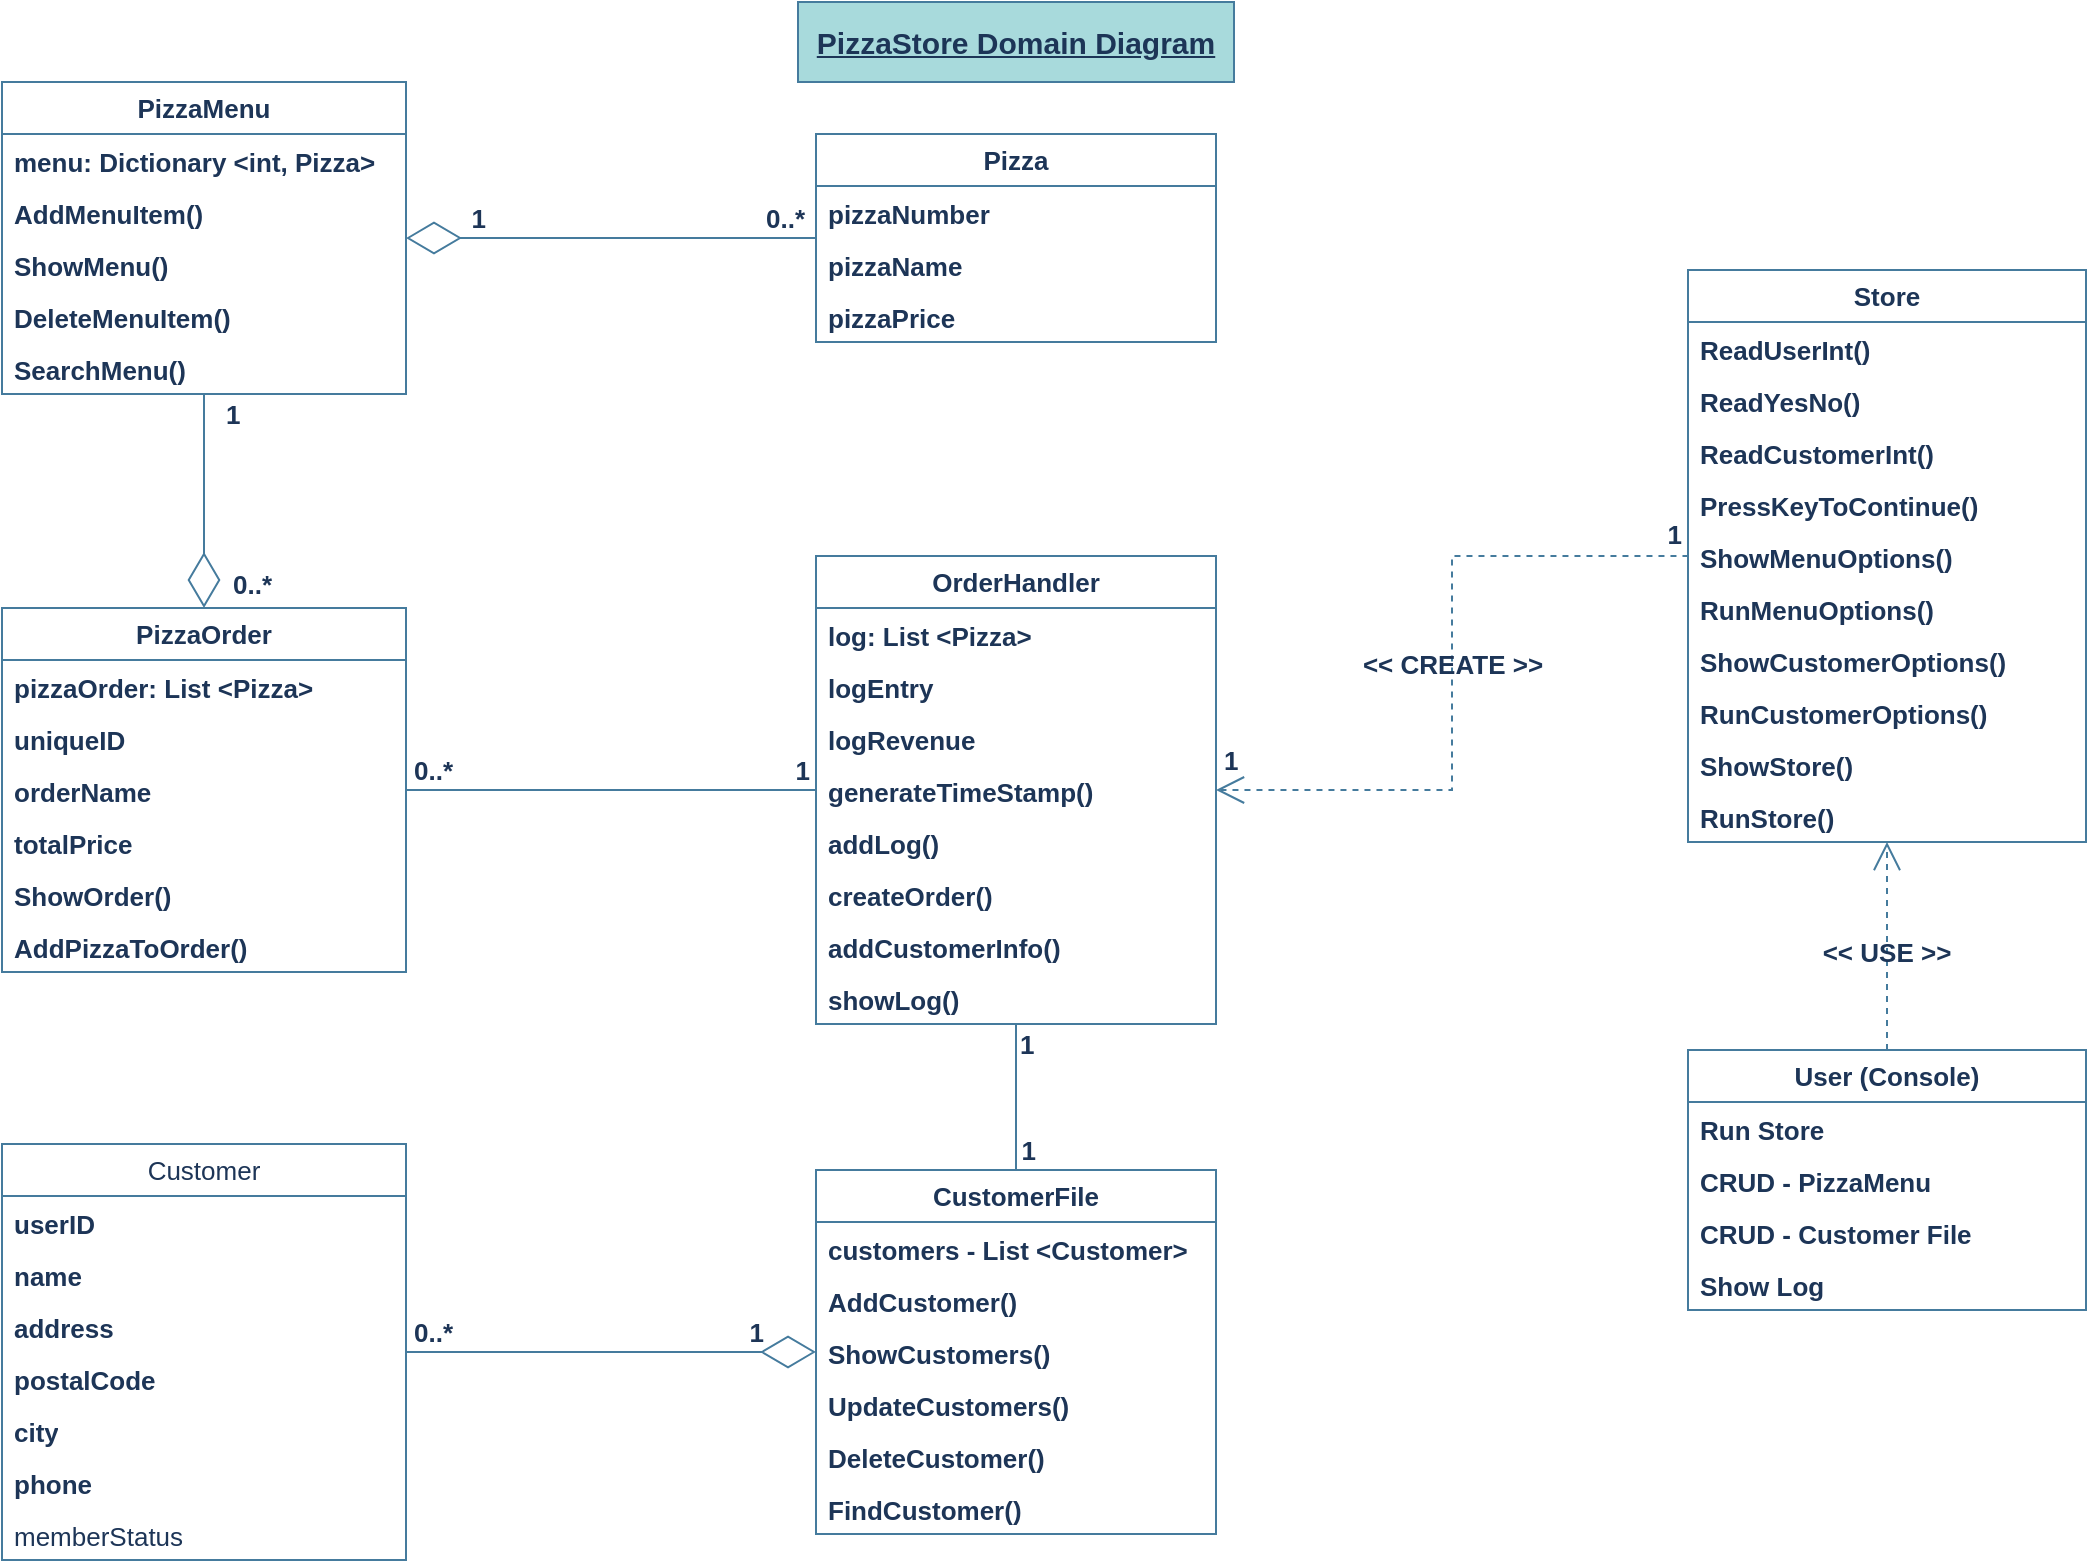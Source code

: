 <mxfile version="22.0.8" type="github">
  <diagram id="C5RBs43oDa-KdzZeNtuy" name="Page-1">
    <mxGraphModel dx="2074" dy="1110" grid="1" gridSize="10" guides="1" tooltips="1" connect="1" arrows="1" fold="1" page="1" pageScale="1" pageWidth="1169" pageHeight="827" math="0" shadow="0">
      <root>
        <mxCell id="WIyWlLk6GJQsqaUBKTNV-0" />
        <mxCell id="WIyWlLk6GJQsqaUBKTNV-1" parent="WIyWlLk6GJQsqaUBKTNV-0" />
        <mxCell id="aBDvLTNAFJ3Gb6Voetzl-57" value="Pizza" style="swimlane;fontStyle=1;childLayout=stackLayout;horizontal=1;startSize=26;fillColor=none;horizontalStack=0;resizeParent=1;resizeParentMax=0;resizeLast=0;collapsible=1;marginBottom=0;whiteSpace=wrap;html=1;fontSize=13;spacing=2;rounded=0;labelBackgroundColor=none;strokeColor=#457B9D;fontColor=#1D3557;" parent="WIyWlLk6GJQsqaUBKTNV-1" vertex="1">
          <mxGeometry x="485" y="86" width="200" height="104" as="geometry" />
        </mxCell>
        <mxCell id="aBDvLTNAFJ3Gb6Voetzl-58" value="pizzaNumber" style="text;strokeColor=none;fillColor=none;align=left;verticalAlign=top;spacingLeft=4;spacingRight=4;overflow=hidden;rotatable=0;points=[[0,0.5],[1,0.5]];portConstraint=eastwest;whiteSpace=wrap;html=1;fontSize=13;spacing=2;rounded=0;labelBackgroundColor=none;fontColor=#1D3557;fontStyle=1" parent="aBDvLTNAFJ3Gb6Voetzl-57" vertex="1">
          <mxGeometry y="26" width="200" height="26" as="geometry" />
        </mxCell>
        <mxCell id="aBDvLTNAFJ3Gb6Voetzl-59" value="pizzaName" style="text;strokeColor=none;fillColor=none;align=left;verticalAlign=top;spacingLeft=4;spacingRight=4;overflow=hidden;rotatable=0;points=[[0,0.5],[1,0.5]];portConstraint=eastwest;whiteSpace=wrap;html=1;fontSize=13;spacing=2;rounded=0;labelBackgroundColor=none;fontColor=#1D3557;fontStyle=1" parent="aBDvLTNAFJ3Gb6Voetzl-57" vertex="1">
          <mxGeometry y="52" width="200" height="26" as="geometry" />
        </mxCell>
        <mxCell id="aBDvLTNAFJ3Gb6Voetzl-60" value="pizzaPrice" style="text;strokeColor=none;fillColor=none;align=left;verticalAlign=top;spacingLeft=4;spacingRight=4;overflow=hidden;rotatable=0;points=[[0,0.5],[1,0.5]];portConstraint=eastwest;whiteSpace=wrap;html=1;fontSize=13;spacing=2;rounded=0;labelBackgroundColor=none;fontColor=#1D3557;fontStyle=1" parent="aBDvLTNAFJ3Gb6Voetzl-57" vertex="1">
          <mxGeometry y="78" width="200" height="26" as="geometry" />
        </mxCell>
        <mxCell id="aBDvLTNAFJ3Gb6Voetzl-66" value="User (Console)" style="swimlane;fontStyle=1;childLayout=stackLayout;horizontal=1;startSize=26;fillColor=none;horizontalStack=0;resizeParent=1;resizeParentMax=0;resizeLast=0;collapsible=1;marginBottom=0;whiteSpace=wrap;html=1;fontSize=13;spacing=2;rounded=0;labelBackgroundColor=none;strokeColor=#457B9D;fontColor=#1D3557;" parent="WIyWlLk6GJQsqaUBKTNV-1" vertex="1">
          <mxGeometry x="921" y="544" width="199" height="130" as="geometry" />
        </mxCell>
        <mxCell id="Fs0DSUo9vgdI05pbm_D--35" value="Run Store" style="text;strokeColor=none;fillColor=none;align=left;verticalAlign=top;spacingLeft=4;spacingRight=4;overflow=hidden;rotatable=0;points=[[0,0.5],[1,0.5]];portConstraint=eastwest;whiteSpace=wrap;html=1;fontSize=13;spacing=2;rounded=0;labelBackgroundColor=none;fontColor=#1D3557;fontStyle=1" parent="aBDvLTNAFJ3Gb6Voetzl-66" vertex="1">
          <mxGeometry y="26" width="199" height="26" as="geometry" />
        </mxCell>
        <mxCell id="aBDvLTNAFJ3Gb6Voetzl-71" value="CRUD - PizzaMenu" style="text;strokeColor=none;fillColor=none;align=left;verticalAlign=top;spacingLeft=4;spacingRight=4;overflow=hidden;rotatable=0;points=[[0,0.5],[1,0.5]];portConstraint=eastwest;whiteSpace=wrap;html=1;fontSize=13;spacing=2;rounded=0;labelBackgroundColor=none;fontColor=#1D3557;fontStyle=1" parent="aBDvLTNAFJ3Gb6Voetzl-66" vertex="1">
          <mxGeometry y="52" width="199" height="26" as="geometry" />
        </mxCell>
        <mxCell id="Fs0DSUo9vgdI05pbm_D--8" value="CRUD - Customer File&amp;nbsp;" style="text;strokeColor=none;fillColor=none;align=left;verticalAlign=top;spacingLeft=4;spacingRight=4;overflow=hidden;rotatable=0;points=[[0,0.5],[1,0.5]];portConstraint=eastwest;whiteSpace=wrap;html=1;fontSize=13;spacing=2;rounded=0;labelBackgroundColor=none;fontColor=#1D3557;fontStyle=1" parent="aBDvLTNAFJ3Gb6Voetzl-66" vertex="1">
          <mxGeometry y="78" width="199" height="26" as="geometry" />
        </mxCell>
        <mxCell id="Fs0DSUo9vgdI05pbm_D--9" value="Show Log" style="text;strokeColor=none;fillColor=none;align=left;verticalAlign=top;spacingLeft=4;spacingRight=4;overflow=hidden;rotatable=0;points=[[0,0.5],[1,0.5]];portConstraint=eastwest;whiteSpace=wrap;html=1;fontSize=13;spacing=2;rounded=0;labelBackgroundColor=none;fontColor=#1D3557;fontStyle=1" parent="aBDvLTNAFJ3Gb6Voetzl-66" vertex="1">
          <mxGeometry y="104" width="199" height="26" as="geometry" />
        </mxCell>
        <mxCell id="aBDvLTNAFJ3Gb6Voetzl-87" value="OrderHandler" style="swimlane;fontStyle=1;childLayout=stackLayout;horizontal=1;startSize=26;fillColor=none;horizontalStack=0;resizeParent=1;resizeParentMax=0;resizeLast=0;collapsible=1;marginBottom=0;whiteSpace=wrap;html=1;fontSize=13;spacing=2;rounded=0;labelBackgroundColor=none;strokeColor=#457B9D;fontColor=#1D3557;" parent="WIyWlLk6GJQsqaUBKTNV-1" vertex="1">
          <mxGeometry x="485" y="297" width="200" height="234" as="geometry" />
        </mxCell>
        <mxCell id="Fs0DSUo9vgdI05pbm_D--30" value="log: List &amp;lt;Pizza&amp;gt;" style="text;strokeColor=none;fillColor=none;align=left;verticalAlign=top;spacingLeft=4;spacingRight=4;overflow=hidden;rotatable=0;points=[[0,0.5],[1,0.5]];portConstraint=eastwest;whiteSpace=wrap;html=1;fontSize=13;spacing=2;rounded=0;labelBackgroundColor=none;fontColor=#1D3557;fontStyle=1" parent="aBDvLTNAFJ3Gb6Voetzl-87" vertex="1">
          <mxGeometry y="26" width="200" height="26" as="geometry" />
        </mxCell>
        <mxCell id="aBDvLTNAFJ3Gb6Voetzl-89" value="logEntry" style="text;strokeColor=none;fillColor=none;align=left;verticalAlign=top;spacingLeft=4;spacingRight=4;overflow=hidden;rotatable=0;points=[[0,0.5],[1,0.5]];portConstraint=eastwest;whiteSpace=wrap;html=1;fontSize=13;spacing=2;rounded=0;labelBackgroundColor=none;fontColor=#1D3557;fontStyle=1" parent="aBDvLTNAFJ3Gb6Voetzl-87" vertex="1">
          <mxGeometry y="52" width="200" height="26" as="geometry" />
        </mxCell>
        <mxCell id="aBDvLTNAFJ3Gb6Voetzl-90" value="logRevenue" style="text;strokeColor=none;fillColor=none;align=left;verticalAlign=top;spacingLeft=4;spacingRight=4;overflow=hidden;rotatable=0;points=[[0,0.5],[1,0.5]];portConstraint=eastwest;whiteSpace=wrap;html=1;fontSize=13;spacing=2;rounded=0;labelBackgroundColor=none;fontColor=#1D3557;fontStyle=1" parent="aBDvLTNAFJ3Gb6Voetzl-87" vertex="1">
          <mxGeometry y="78" width="200" height="26" as="geometry" />
        </mxCell>
        <mxCell id="aBDvLTNAFJ3Gb6Voetzl-92" value="generateTimeStamp()" style="text;strokeColor=none;fillColor=none;align=left;verticalAlign=top;spacingLeft=4;spacingRight=4;overflow=hidden;rotatable=0;points=[[0,0.5],[1,0.5]];portConstraint=eastwest;whiteSpace=wrap;html=1;fontSize=13;spacing=2;rounded=0;labelBackgroundColor=none;fontColor=#1D3557;fontStyle=1" parent="aBDvLTNAFJ3Gb6Voetzl-87" vertex="1">
          <mxGeometry y="104" width="200" height="26" as="geometry" />
        </mxCell>
        <mxCell id="aBDvLTNAFJ3Gb6Voetzl-93" value="addLog()" style="text;strokeColor=none;fillColor=none;align=left;verticalAlign=top;spacingLeft=4;spacingRight=4;overflow=hidden;rotatable=0;points=[[0,0.5],[1,0.5]];portConstraint=eastwest;whiteSpace=wrap;html=1;fontSize=13;spacing=2;rounded=0;labelBackgroundColor=none;fontColor=#1D3557;fontStyle=1" parent="aBDvLTNAFJ3Gb6Voetzl-87" vertex="1">
          <mxGeometry y="130" width="200" height="26" as="geometry" />
        </mxCell>
        <mxCell id="aBDvLTNAFJ3Gb6Voetzl-94" value="createOrder()" style="text;strokeColor=none;fillColor=none;align=left;verticalAlign=top;spacingLeft=4;spacingRight=4;overflow=hidden;rotatable=0;points=[[0,0.5],[1,0.5]];portConstraint=eastwest;whiteSpace=wrap;html=1;fontSize=13;spacing=2;rounded=0;labelBackgroundColor=none;fontColor=#1D3557;fontStyle=1" parent="aBDvLTNAFJ3Gb6Voetzl-87" vertex="1">
          <mxGeometry y="156" width="200" height="26" as="geometry" />
        </mxCell>
        <mxCell id="Fs0DSUo9vgdI05pbm_D--28" value="addCustomerInfo()" style="text;strokeColor=none;fillColor=none;align=left;verticalAlign=top;spacingLeft=4;spacingRight=4;overflow=hidden;rotatable=0;points=[[0,0.5],[1,0.5]];portConstraint=eastwest;whiteSpace=wrap;html=1;fontSize=13;spacing=2;rounded=0;labelBackgroundColor=none;fontColor=#1D3557;fontStyle=1" parent="aBDvLTNAFJ3Gb6Voetzl-87" vertex="1">
          <mxGeometry y="182" width="200" height="26" as="geometry" />
        </mxCell>
        <mxCell id="Fs0DSUo9vgdI05pbm_D--29" value="showLog()" style="text;strokeColor=none;fillColor=none;align=left;verticalAlign=top;spacingLeft=4;spacingRight=4;overflow=hidden;rotatable=0;points=[[0,0.5],[1,0.5]];portConstraint=eastwest;whiteSpace=wrap;html=1;fontSize=13;spacing=2;rounded=0;labelBackgroundColor=none;fontColor=#1D3557;fontStyle=1" parent="aBDvLTNAFJ3Gb6Voetzl-87" vertex="1">
          <mxGeometry y="208" width="200" height="26" as="geometry" />
        </mxCell>
        <mxCell id="aBDvLTNAFJ3Gb6Voetzl-101" value="PizzaOrder" style="swimlane;fontStyle=1;childLayout=stackLayout;horizontal=1;startSize=26;fillColor=none;horizontalStack=0;resizeParent=1;resizeParentMax=0;resizeLast=0;collapsible=1;marginBottom=0;whiteSpace=wrap;html=1;fontSize=13;spacing=2;rounded=0;labelBackgroundColor=none;strokeColor=#457B9D;fontColor=#1D3557;" parent="WIyWlLk6GJQsqaUBKTNV-1" vertex="1">
          <mxGeometry x="78" y="323" width="202" height="182" as="geometry" />
        </mxCell>
        <mxCell id="aBDvLTNAFJ3Gb6Voetzl-105" value="pizzaOrder: List &amp;lt;Pizza&amp;gt;" style="text;strokeColor=none;fillColor=none;align=left;verticalAlign=top;spacingLeft=4;spacingRight=4;overflow=hidden;rotatable=0;points=[[0,0.5],[1,0.5]];portConstraint=eastwest;whiteSpace=wrap;html=1;fontSize=13;spacing=2;rounded=0;labelBackgroundColor=none;fontColor=#1D3557;fontStyle=1" parent="aBDvLTNAFJ3Gb6Voetzl-101" vertex="1">
          <mxGeometry y="26" width="202" height="26" as="geometry" />
        </mxCell>
        <mxCell id="aBDvLTNAFJ3Gb6Voetzl-102" value="uniqueID" style="text;strokeColor=none;fillColor=none;align=left;verticalAlign=top;spacingLeft=4;spacingRight=4;overflow=hidden;rotatable=0;points=[[0,0.5],[1,0.5]];portConstraint=eastwest;whiteSpace=wrap;html=1;fontSize=13;spacing=2;rounded=0;labelBackgroundColor=none;fontColor=#1D3557;fontStyle=1" parent="aBDvLTNAFJ3Gb6Voetzl-101" vertex="1">
          <mxGeometry y="52" width="202" height="26" as="geometry" />
        </mxCell>
        <mxCell id="aBDvLTNAFJ3Gb6Voetzl-103" value="orderName" style="text;strokeColor=none;fillColor=none;align=left;verticalAlign=top;spacingLeft=4;spacingRight=4;overflow=hidden;rotatable=0;points=[[0,0.5],[1,0.5]];portConstraint=eastwest;whiteSpace=wrap;html=1;fontSize=13;spacing=2;rounded=0;labelBackgroundColor=none;fontColor=#1D3557;fontStyle=1" parent="aBDvLTNAFJ3Gb6Voetzl-101" vertex="1">
          <mxGeometry y="78" width="202" height="26" as="geometry" />
        </mxCell>
        <mxCell id="aBDvLTNAFJ3Gb6Voetzl-104" value="totalPrice" style="text;strokeColor=none;fillColor=none;align=left;verticalAlign=top;spacingLeft=4;spacingRight=4;overflow=hidden;rotatable=0;points=[[0,0.5],[1,0.5]];portConstraint=eastwest;whiteSpace=wrap;html=1;fontSize=13;spacing=2;rounded=0;labelBackgroundColor=none;fontColor=#1D3557;fontStyle=1" parent="aBDvLTNAFJ3Gb6Voetzl-101" vertex="1">
          <mxGeometry y="104" width="202" height="26" as="geometry" />
        </mxCell>
        <mxCell id="aBDvLTNAFJ3Gb6Voetzl-106" value="ShowOrder()" style="text;strokeColor=none;fillColor=none;align=left;verticalAlign=top;spacingLeft=4;spacingRight=4;overflow=hidden;rotatable=0;points=[[0,0.5],[1,0.5]];portConstraint=eastwest;whiteSpace=wrap;html=1;fontSize=13;spacing=2;rounded=0;labelBackgroundColor=none;fontColor=#1D3557;fontStyle=1" parent="aBDvLTNAFJ3Gb6Voetzl-101" vertex="1">
          <mxGeometry y="130" width="202" height="26" as="geometry" />
        </mxCell>
        <mxCell id="aBDvLTNAFJ3Gb6Voetzl-107" value="AddPizzaToOrder()" style="text;strokeColor=none;fillColor=none;align=left;verticalAlign=top;spacingLeft=4;spacingRight=4;overflow=hidden;rotatable=0;points=[[0,0.5],[1,0.5]];portConstraint=eastwest;whiteSpace=wrap;html=1;fontSize=13;spacing=2;rounded=0;labelBackgroundColor=none;fontColor=#1D3557;fontStyle=1" parent="aBDvLTNAFJ3Gb6Voetzl-101" vertex="1">
          <mxGeometry y="156" width="202" height="26" as="geometry" />
        </mxCell>
        <mxCell id="aBDvLTNAFJ3Gb6Voetzl-126" value="Store" style="swimlane;fontStyle=1;childLayout=stackLayout;horizontal=1;startSize=26;fillColor=none;horizontalStack=0;resizeParent=1;resizeParentMax=0;resizeLast=0;collapsible=1;marginBottom=0;whiteSpace=wrap;html=1;fontSize=13;spacing=2;rounded=0;labelBackgroundColor=none;strokeColor=#457B9D;fontColor=#1D3557;" parent="WIyWlLk6GJQsqaUBKTNV-1" vertex="1">
          <mxGeometry x="921" y="154" width="199" height="286" as="geometry" />
        </mxCell>
        <mxCell id="aBDvLTNAFJ3Gb6Voetzl-127" value="ReadUserInt()" style="text;strokeColor=none;fillColor=none;align=left;verticalAlign=top;spacingLeft=4;spacingRight=4;overflow=hidden;rotatable=0;points=[[0,0.5],[1,0.5]];portConstraint=eastwest;whiteSpace=wrap;html=1;fontSize=13;spacing=2;rounded=0;labelBackgroundColor=none;fontColor=#1D3557;fontStyle=1" parent="aBDvLTNAFJ3Gb6Voetzl-126" vertex="1">
          <mxGeometry y="26" width="199" height="26" as="geometry" />
        </mxCell>
        <mxCell id="aBDvLTNAFJ3Gb6Voetzl-128" value="ReadYesNo()" style="text;strokeColor=none;fillColor=none;align=left;verticalAlign=top;spacingLeft=4;spacingRight=4;overflow=hidden;rotatable=0;points=[[0,0.5],[1,0.5]];portConstraint=eastwest;whiteSpace=wrap;html=1;fontSize=13;spacing=2;rounded=0;labelBackgroundColor=none;fontColor=#1D3557;fontStyle=1" parent="aBDvLTNAFJ3Gb6Voetzl-126" vertex="1">
          <mxGeometry y="52" width="199" height="26" as="geometry" />
        </mxCell>
        <mxCell id="aBDvLTNAFJ3Gb6Voetzl-129" value="ReadCustomerInt()" style="text;strokeColor=none;fillColor=none;align=left;verticalAlign=top;spacingLeft=4;spacingRight=4;overflow=hidden;rotatable=0;points=[[0,0.5],[1,0.5]];portConstraint=eastwest;whiteSpace=wrap;html=1;fontSize=13;spacing=2;rounded=0;labelBackgroundColor=none;fontColor=#1D3557;fontStyle=1" parent="aBDvLTNAFJ3Gb6Voetzl-126" vertex="1">
          <mxGeometry y="78" width="199" height="26" as="geometry" />
        </mxCell>
        <mxCell id="aBDvLTNAFJ3Gb6Voetzl-130" value="PressKeyToContinue()" style="text;strokeColor=none;fillColor=none;align=left;verticalAlign=top;spacingLeft=4;spacingRight=4;overflow=hidden;rotatable=0;points=[[0,0.5],[1,0.5]];portConstraint=eastwest;whiteSpace=wrap;html=1;fontSize=13;spacing=2;rounded=0;labelBackgroundColor=none;fontColor=#1D3557;fontStyle=1" parent="aBDvLTNAFJ3Gb6Voetzl-126" vertex="1">
          <mxGeometry y="104" width="199" height="26" as="geometry" />
        </mxCell>
        <mxCell id="aBDvLTNAFJ3Gb6Voetzl-131" value="ShowMenuOptions()" style="text;strokeColor=none;fillColor=none;align=left;verticalAlign=top;spacingLeft=4;spacingRight=4;overflow=hidden;rotatable=0;points=[[0,0.5],[1,0.5]];portConstraint=eastwest;whiteSpace=wrap;html=1;fontSize=13;spacing=2;rounded=0;labelBackgroundColor=none;fontColor=#1D3557;fontStyle=1" parent="aBDvLTNAFJ3Gb6Voetzl-126" vertex="1">
          <mxGeometry y="130" width="199" height="26" as="geometry" />
        </mxCell>
        <mxCell id="aBDvLTNAFJ3Gb6Voetzl-132" value="RunMenuOptions()" style="text;strokeColor=none;fillColor=none;align=left;verticalAlign=top;spacingLeft=4;spacingRight=4;overflow=hidden;rotatable=0;points=[[0,0.5],[1,0.5]];portConstraint=eastwest;whiteSpace=wrap;html=1;fontSize=13;spacing=2;rounded=0;labelBackgroundColor=none;fontColor=#1D3557;fontStyle=1" parent="aBDvLTNAFJ3Gb6Voetzl-126" vertex="1">
          <mxGeometry y="156" width="199" height="26" as="geometry" />
        </mxCell>
        <mxCell id="Fs0DSUo9vgdI05pbm_D--31" value="ShowCustomerOptions()" style="text;strokeColor=none;fillColor=none;align=left;verticalAlign=top;spacingLeft=4;spacingRight=4;overflow=hidden;rotatable=0;points=[[0,0.5],[1,0.5]];portConstraint=eastwest;whiteSpace=wrap;html=1;fontSize=13;spacing=2;rounded=0;labelBackgroundColor=none;fontColor=#1D3557;fontStyle=1" parent="aBDvLTNAFJ3Gb6Voetzl-126" vertex="1">
          <mxGeometry y="182" width="199" height="26" as="geometry" />
        </mxCell>
        <mxCell id="Fs0DSUo9vgdI05pbm_D--32" value="RunCustomerOptions()" style="text;strokeColor=none;fillColor=none;align=left;verticalAlign=top;spacingLeft=4;spacingRight=4;overflow=hidden;rotatable=0;points=[[0,0.5],[1,0.5]];portConstraint=eastwest;whiteSpace=wrap;html=1;fontSize=13;spacing=2;rounded=0;labelBackgroundColor=none;fontColor=#1D3557;fontStyle=1" parent="aBDvLTNAFJ3Gb6Voetzl-126" vertex="1">
          <mxGeometry y="208" width="199" height="26" as="geometry" />
        </mxCell>
        <mxCell id="Fs0DSUo9vgdI05pbm_D--33" value="ShowStore()" style="text;strokeColor=none;fillColor=none;align=left;verticalAlign=top;spacingLeft=4;spacingRight=4;overflow=hidden;rotatable=0;points=[[0,0.5],[1,0.5]];portConstraint=eastwest;whiteSpace=wrap;html=1;fontSize=13;spacing=2;rounded=0;labelBackgroundColor=none;fontColor=#1D3557;fontStyle=1" parent="aBDvLTNAFJ3Gb6Voetzl-126" vertex="1">
          <mxGeometry y="234" width="199" height="26" as="geometry" />
        </mxCell>
        <mxCell id="Fs0DSUo9vgdI05pbm_D--34" value="RunStore()" style="text;strokeColor=none;fillColor=none;align=left;verticalAlign=top;spacingLeft=4;spacingRight=4;overflow=hidden;rotatable=0;points=[[0,0.5],[1,0.5]];portConstraint=eastwest;whiteSpace=wrap;html=1;fontSize=13;spacing=2;rounded=0;labelBackgroundColor=none;fontColor=#1D3557;fontStyle=1" parent="aBDvLTNAFJ3Gb6Voetzl-126" vertex="1">
          <mxGeometry y="260" width="199" height="26" as="geometry" />
        </mxCell>
        <mxCell id="Fs0DSUo9vgdI05pbm_D--0" value="Customer" style="swimlane;fontStyle=0;childLayout=stackLayout;horizontal=1;startSize=26;fillColor=none;horizontalStack=0;resizeParent=1;resizeParentMax=0;resizeLast=0;collapsible=1;marginBottom=0;whiteSpace=wrap;html=1;fontSize=13;spacing=2;rounded=0;labelBackgroundColor=none;strokeColor=#457B9D;fontColor=#1D3557;" parent="WIyWlLk6GJQsqaUBKTNV-1" vertex="1">
          <mxGeometry x="78" y="591" width="202" height="208" as="geometry" />
        </mxCell>
        <mxCell id="Fs0DSUo9vgdI05pbm_D--1" value="userID" style="text;strokeColor=none;fillColor=none;align=left;verticalAlign=top;spacingLeft=4;spacingRight=4;overflow=hidden;rotatable=0;points=[[0,0.5],[1,0.5]];portConstraint=eastwest;whiteSpace=wrap;html=1;fontSize=13;spacing=2;rounded=0;labelBackgroundColor=none;fontColor=#1D3557;fontStyle=1" parent="Fs0DSUo9vgdI05pbm_D--0" vertex="1">
          <mxGeometry y="26" width="202" height="26" as="geometry" />
        </mxCell>
        <mxCell id="Fs0DSUo9vgdI05pbm_D--2" value="name" style="text;strokeColor=none;fillColor=none;align=left;verticalAlign=top;spacingLeft=4;spacingRight=4;overflow=hidden;rotatable=0;points=[[0,0.5],[1,0.5]];portConstraint=eastwest;whiteSpace=wrap;html=1;fontSize=13;spacing=2;rounded=0;labelBackgroundColor=none;fontColor=#1D3557;fontStyle=1" parent="Fs0DSUo9vgdI05pbm_D--0" vertex="1">
          <mxGeometry y="52" width="202" height="26" as="geometry" />
        </mxCell>
        <mxCell id="Fs0DSUo9vgdI05pbm_D--3" value="address" style="text;strokeColor=none;fillColor=none;align=left;verticalAlign=top;spacingLeft=4;spacingRight=4;overflow=hidden;rotatable=0;points=[[0,0.5],[1,0.5]];portConstraint=eastwest;whiteSpace=wrap;html=1;fontSize=13;spacing=2;rounded=0;labelBackgroundColor=none;fontColor=#1D3557;fontStyle=1" parent="Fs0DSUo9vgdI05pbm_D--0" vertex="1">
          <mxGeometry y="78" width="202" height="26" as="geometry" />
        </mxCell>
        <mxCell id="Fs0DSUo9vgdI05pbm_D--4" value="postalCode" style="text;strokeColor=none;fillColor=none;align=left;verticalAlign=top;spacingLeft=4;spacingRight=4;overflow=hidden;rotatable=0;points=[[0,0.5],[1,0.5]];portConstraint=eastwest;whiteSpace=wrap;html=1;fontSize=13;spacing=2;rounded=0;labelBackgroundColor=none;fontColor=#1D3557;fontStyle=1" parent="Fs0DSUo9vgdI05pbm_D--0" vertex="1">
          <mxGeometry y="104" width="202" height="26" as="geometry" />
        </mxCell>
        <mxCell id="Fs0DSUo9vgdI05pbm_D--10" value="city" style="text;strokeColor=none;fillColor=none;align=left;verticalAlign=top;spacingLeft=4;spacingRight=4;overflow=hidden;rotatable=0;points=[[0,0.5],[1,0.5]];portConstraint=eastwest;whiteSpace=wrap;html=1;fontSize=13;spacing=2;rounded=0;labelBackgroundColor=none;fontColor=#1D3557;fontStyle=1" parent="Fs0DSUo9vgdI05pbm_D--0" vertex="1">
          <mxGeometry y="130" width="202" height="26" as="geometry" />
        </mxCell>
        <mxCell id="Fs0DSUo9vgdI05pbm_D--6" value="phone" style="text;strokeColor=none;fillColor=none;align=left;verticalAlign=top;spacingLeft=4;spacingRight=4;overflow=hidden;rotatable=0;points=[[0,0.5],[1,0.5]];portConstraint=eastwest;whiteSpace=wrap;html=1;fontSize=13;spacing=2;rounded=0;labelBackgroundColor=none;fontColor=#1D3557;fontStyle=1" parent="Fs0DSUo9vgdI05pbm_D--0" vertex="1">
          <mxGeometry y="156" width="202" height="26" as="geometry" />
        </mxCell>
        <mxCell id="Fs0DSUo9vgdI05pbm_D--27" value="memberStatus" style="text;strokeColor=none;fillColor=none;align=left;verticalAlign=top;spacingLeft=4;spacingRight=4;overflow=hidden;rotatable=0;points=[[0,0.5],[1,0.5]];portConstraint=eastwest;whiteSpace=wrap;html=1;fontSize=13;spacing=2;rounded=0;labelBackgroundColor=none;fontColor=#1D3557;" parent="Fs0DSUo9vgdI05pbm_D--0" vertex="1">
          <mxGeometry y="182" width="202" height="26" as="geometry" />
        </mxCell>
        <mxCell id="Fs0DSUo9vgdI05pbm_D--11" value="PizzaMenu" style="swimlane;fontStyle=1;childLayout=stackLayout;horizontal=1;startSize=26;fillColor=none;horizontalStack=0;resizeParent=1;resizeParentMax=0;resizeLast=0;collapsible=1;marginBottom=0;whiteSpace=wrap;html=1;fontSize=13;spacing=2;rounded=0;labelBackgroundColor=none;strokeColor=#457B9D;fontColor=#1D3557;" parent="WIyWlLk6GJQsqaUBKTNV-1" vertex="1">
          <mxGeometry x="78" y="60" width="202" height="156" as="geometry" />
        </mxCell>
        <mxCell id="Fs0DSUo9vgdI05pbm_D--12" value="menu: Dictionary &amp;lt;int, Pizza&amp;gt;" style="text;strokeColor=none;fillColor=none;align=left;verticalAlign=top;spacingLeft=4;spacingRight=4;overflow=hidden;rotatable=0;points=[[0,0.5],[1,0.5]];portConstraint=eastwest;whiteSpace=wrap;html=1;fontSize=13;spacing=2;rounded=0;labelBackgroundColor=none;fontColor=#1D3557;fontStyle=1" parent="Fs0DSUo9vgdI05pbm_D--11" vertex="1">
          <mxGeometry y="26" width="202" height="26" as="geometry" />
        </mxCell>
        <mxCell id="Fs0DSUo9vgdI05pbm_D--15" value="AddMenuItem()" style="text;strokeColor=none;fillColor=none;align=left;verticalAlign=top;spacingLeft=4;spacingRight=4;overflow=hidden;rotatable=0;points=[[0,0.5],[1,0.5]];portConstraint=eastwest;whiteSpace=wrap;html=1;fontSize=13;spacing=2;rounded=0;labelBackgroundColor=none;fontColor=#1D3557;fontStyle=1" parent="Fs0DSUo9vgdI05pbm_D--11" vertex="1">
          <mxGeometry y="52" width="202" height="26" as="geometry" />
        </mxCell>
        <mxCell id="Fs0DSUo9vgdI05pbm_D--13" value="ShowMenu()" style="text;strokeColor=none;fillColor=none;align=left;verticalAlign=top;spacingLeft=4;spacingRight=4;overflow=hidden;rotatable=0;points=[[0,0.5],[1,0.5]];portConstraint=eastwest;whiteSpace=wrap;html=1;fontSize=13;spacing=2;rounded=0;labelBackgroundColor=none;fontColor=#1D3557;fontStyle=1" parent="Fs0DSUo9vgdI05pbm_D--11" vertex="1">
          <mxGeometry y="78" width="202" height="26" as="geometry" />
        </mxCell>
        <mxCell id="Fs0DSUo9vgdI05pbm_D--16" value="DeleteMenuItem()" style="text;strokeColor=none;fillColor=none;align=left;verticalAlign=top;spacingLeft=4;spacingRight=4;overflow=hidden;rotatable=0;points=[[0,0.5],[1,0.5]];portConstraint=eastwest;whiteSpace=wrap;html=1;fontSize=13;spacing=2;rounded=0;labelBackgroundColor=none;fontColor=#1D3557;fontStyle=1" parent="Fs0DSUo9vgdI05pbm_D--11" vertex="1">
          <mxGeometry y="104" width="202" height="26" as="geometry" />
        </mxCell>
        <mxCell id="Fs0DSUo9vgdI05pbm_D--17" value="SearchMenu()" style="text;strokeColor=none;fillColor=none;align=left;verticalAlign=top;spacingLeft=4;spacingRight=4;overflow=hidden;rotatable=0;points=[[0,0.5],[1,0.5]];portConstraint=eastwest;whiteSpace=wrap;html=1;fontSize=13;spacing=2;rounded=0;labelBackgroundColor=none;fontColor=#1D3557;fontStyle=1" parent="Fs0DSUo9vgdI05pbm_D--11" vertex="1">
          <mxGeometry y="130" width="202" height="26" as="geometry" />
        </mxCell>
        <mxCell id="Fs0DSUo9vgdI05pbm_D--20" value="CustomerFile" style="swimlane;fontStyle=1;childLayout=stackLayout;horizontal=1;startSize=26;fillColor=none;horizontalStack=0;resizeParent=1;resizeParentMax=0;resizeLast=0;collapsible=1;marginBottom=0;whiteSpace=wrap;html=1;fontSize=13;spacing=2;rounded=0;labelBackgroundColor=none;strokeColor=#457B9D;fontColor=#1D3557;" parent="WIyWlLk6GJQsqaUBKTNV-1" vertex="1">
          <mxGeometry x="485" y="604" width="200" height="182" as="geometry" />
        </mxCell>
        <mxCell id="Fs0DSUo9vgdI05pbm_D--21" value="customers - List &amp;lt;Customer&amp;gt;" style="text;strokeColor=none;fillColor=none;align=left;verticalAlign=top;spacingLeft=4;spacingRight=4;overflow=hidden;rotatable=0;points=[[0,0.5],[1,0.5]];portConstraint=eastwest;whiteSpace=wrap;html=1;fontSize=13;spacing=2;rounded=0;labelBackgroundColor=none;fontColor=#1D3557;fontStyle=1" parent="Fs0DSUo9vgdI05pbm_D--20" vertex="1">
          <mxGeometry y="26" width="200" height="26" as="geometry" />
        </mxCell>
        <mxCell id="Fs0DSUo9vgdI05pbm_D--23" value="AddCustomer()" style="text;strokeColor=none;fillColor=none;align=left;verticalAlign=top;spacingLeft=4;spacingRight=4;overflow=hidden;rotatable=0;points=[[0,0.5],[1,0.5]];portConstraint=eastwest;whiteSpace=wrap;html=1;fontSize=13;spacing=2;rounded=0;labelBackgroundColor=none;fontColor=#1D3557;fontStyle=1" parent="Fs0DSUo9vgdI05pbm_D--20" vertex="1">
          <mxGeometry y="52" width="200" height="26" as="geometry" />
        </mxCell>
        <mxCell id="Fs0DSUo9vgdI05pbm_D--22" value="ShowCustomers()" style="text;strokeColor=none;fillColor=none;align=left;verticalAlign=top;spacingLeft=4;spacingRight=4;overflow=hidden;rotatable=0;points=[[0,0.5],[1,0.5]];portConstraint=eastwest;whiteSpace=wrap;html=1;fontSize=13;spacing=2;rounded=0;labelBackgroundColor=none;fontColor=#1D3557;fontStyle=1" parent="Fs0DSUo9vgdI05pbm_D--20" vertex="1">
          <mxGeometry y="78" width="200" height="26" as="geometry" />
        </mxCell>
        <mxCell id="Fs0DSUo9vgdI05pbm_D--26" value="UpdateCustomers()" style="text;strokeColor=none;fillColor=none;align=left;verticalAlign=top;spacingLeft=4;spacingRight=4;overflow=hidden;rotatable=0;points=[[0,0.5],[1,0.5]];portConstraint=eastwest;whiteSpace=wrap;html=1;fontSize=13;spacing=2;rounded=0;labelBackgroundColor=none;fontColor=#1D3557;fontStyle=1" parent="Fs0DSUo9vgdI05pbm_D--20" vertex="1">
          <mxGeometry y="104" width="200" height="26" as="geometry" />
        </mxCell>
        <mxCell id="Fs0DSUo9vgdI05pbm_D--24" value="DeleteCustomer()" style="text;strokeColor=none;fillColor=none;align=left;verticalAlign=top;spacingLeft=4;spacingRight=4;overflow=hidden;rotatable=0;points=[[0,0.5],[1,0.5]];portConstraint=eastwest;whiteSpace=wrap;html=1;fontSize=13;spacing=2;rounded=0;labelBackgroundColor=none;fontColor=#1D3557;fontStyle=1" parent="Fs0DSUo9vgdI05pbm_D--20" vertex="1">
          <mxGeometry y="130" width="200" height="26" as="geometry" />
        </mxCell>
        <mxCell id="Fs0DSUo9vgdI05pbm_D--25" value="FindCustomer()" style="text;strokeColor=none;fillColor=none;align=left;verticalAlign=top;spacingLeft=4;spacingRight=4;overflow=hidden;rotatable=0;points=[[0,0.5],[1,0.5]];portConstraint=eastwest;whiteSpace=wrap;html=1;fontSize=13;spacing=2;rounded=0;labelBackgroundColor=none;fontColor=#1D3557;fontStyle=1" parent="Fs0DSUo9vgdI05pbm_D--20" vertex="1">
          <mxGeometry y="156" width="200" height="26" as="geometry" />
        </mxCell>
        <mxCell id="mjREX-UnQ4WWwKEavr9j-3" value="" style="endArrow=diamondThin;html=1;edgeStyle=orthogonalEdgeStyle;rounded=0;endFill=0;startSize=6;endSize=25;fontSize=13;labelBackgroundColor=none;strokeColor=#457B9D;fontColor=default;fontStyle=1" parent="WIyWlLk6GJQsqaUBKTNV-1" source="Fs0DSUo9vgdI05pbm_D--0" target="Fs0DSUo9vgdI05pbm_D--20" edge="1">
          <mxGeometry relative="1" as="geometry">
            <mxPoint x="280" y="668.29" as="sourcePoint" />
            <mxPoint x="440" y="668.29" as="targetPoint" />
          </mxGeometry>
        </mxCell>
        <mxCell id="mjREX-UnQ4WWwKEavr9j-4" value="0..*" style="edgeLabel;resizable=0;html=1;align=left;verticalAlign=bottom;fontSize=13;rounded=0;labelBackgroundColor=none;fontColor=#1D3557;fontStyle=1" parent="mjREX-UnQ4WWwKEavr9j-3" connectable="0" vertex="1">
          <mxGeometry x="-1" relative="1" as="geometry">
            <mxPoint x="2" as="offset" />
          </mxGeometry>
        </mxCell>
        <mxCell id="mjREX-UnQ4WWwKEavr9j-5" value="1" style="edgeLabel;resizable=0;html=1;align=right;verticalAlign=bottom;fontSize=13;rounded=0;labelBackgroundColor=none;fontColor=#1D3557;fontStyle=1" parent="mjREX-UnQ4WWwKEavr9j-3" connectable="0" vertex="1">
          <mxGeometry x="1" relative="1" as="geometry">
            <mxPoint x="-26" as="offset" />
          </mxGeometry>
        </mxCell>
        <mxCell id="mjREX-UnQ4WWwKEavr9j-7" value="" style="endArrow=diamondThin;html=1;edgeStyle=orthogonalEdgeStyle;rounded=0;endFill=0;startSize=6;endSize=25;fontSize=13;labelBackgroundColor=none;strokeColor=#457B9D;fontColor=default;fontStyle=1" parent="WIyWlLk6GJQsqaUBKTNV-1" source="aBDvLTNAFJ3Gb6Voetzl-57" target="Fs0DSUo9vgdI05pbm_D--11" edge="1">
          <mxGeometry relative="1" as="geometry">
            <mxPoint x="505" y="250" as="sourcePoint" />
            <mxPoint x="238" y="250" as="targetPoint" />
          </mxGeometry>
        </mxCell>
        <mxCell id="mjREX-UnQ4WWwKEavr9j-8" value="0..*" style="edgeLabel;resizable=0;html=1;align=left;verticalAlign=bottom;fontSize=13;rounded=0;labelBackgroundColor=none;fontColor=#1D3557;fontStyle=1" parent="mjREX-UnQ4WWwKEavr9j-7" connectable="0" vertex="1">
          <mxGeometry x="-1" relative="1" as="geometry">
            <mxPoint x="-27" as="offset" />
          </mxGeometry>
        </mxCell>
        <mxCell id="mjREX-UnQ4WWwKEavr9j-9" value="1" style="edgeLabel;resizable=0;html=1;align=right;verticalAlign=bottom;fontSize=13;rounded=0;labelBackgroundColor=none;fontColor=#1D3557;fontStyle=1" parent="mjREX-UnQ4WWwKEavr9j-7" connectable="0" vertex="1">
          <mxGeometry x="1" relative="1" as="geometry">
            <mxPoint x="40" as="offset" />
          </mxGeometry>
        </mxCell>
        <mxCell id="mjREX-UnQ4WWwKEavr9j-10" value="" style="endArrow=diamondThin;html=1;edgeStyle=orthogonalEdgeStyle;rounded=0;fontSize=13;startArrow=none;startFill=0;startSize=25;endFill=0;endSize=25;labelBackgroundColor=none;strokeColor=#457B9D;fontColor=default;fontStyle=1" parent="WIyWlLk6GJQsqaUBKTNV-1" source="Fs0DSUo9vgdI05pbm_D--11" target="aBDvLTNAFJ3Gb6Voetzl-101" edge="1">
          <mxGeometry relative="1" as="geometry">
            <mxPoint x="460" y="430" as="sourcePoint" />
            <mxPoint x="620" y="430" as="targetPoint" />
          </mxGeometry>
        </mxCell>
        <mxCell id="mjREX-UnQ4WWwKEavr9j-11" value="1" style="edgeLabel;resizable=0;html=1;align=left;verticalAlign=bottom;fontSize=13;rounded=0;labelBackgroundColor=none;fontColor=#1D3557;fontStyle=1" parent="mjREX-UnQ4WWwKEavr9j-10" connectable="0" vertex="1">
          <mxGeometry x="-1" relative="1" as="geometry">
            <mxPoint x="9" y="20" as="offset" />
          </mxGeometry>
        </mxCell>
        <mxCell id="mjREX-UnQ4WWwKEavr9j-12" value="0..*" style="edgeLabel;resizable=0;html=1;align=right;verticalAlign=bottom;fontSize=13;rounded=0;labelBackgroundColor=none;fontColor=#1D3557;fontStyle=1" parent="mjREX-UnQ4WWwKEavr9j-10" connectable="0" vertex="1">
          <mxGeometry x="1" relative="1" as="geometry">
            <mxPoint x="34" y="-2" as="offset" />
          </mxGeometry>
        </mxCell>
        <mxCell id="mjREX-UnQ4WWwKEavr9j-13" value="" style="endArrow=open;endSize=12;dashed=1;html=1;rounded=0;fontSize=13;labelBackgroundColor=none;strokeColor=#457B9D;fontColor=default;fontStyle=1" parent="WIyWlLk6GJQsqaUBKTNV-1" source="aBDvLTNAFJ3Gb6Voetzl-66" target="aBDvLTNAFJ3Gb6Voetzl-126" edge="1">
          <mxGeometry x="-0.006" width="160" relative="1" as="geometry">
            <mxPoint x="790" y="505" as="sourcePoint" />
            <mxPoint x="950" y="505" as="targetPoint" />
            <mxPoint as="offset" />
          </mxGeometry>
        </mxCell>
        <mxCell id="mjREX-UnQ4WWwKEavr9j-19" value="" style="endArrow=none;html=1;edgeStyle=orthogonalEdgeStyle;rounded=0;labelBackgroundColor=none;strokeColor=#457B9D;fontColor=default;fontStyle=1;fontSize=13;" parent="WIyWlLk6GJQsqaUBKTNV-1" source="aBDvLTNAFJ3Gb6Voetzl-101" target="aBDvLTNAFJ3Gb6Voetzl-87" edge="1">
          <mxGeometry relative="1" as="geometry">
            <mxPoint x="290" y="413.64" as="sourcePoint" />
            <mxPoint x="450" y="413.64" as="targetPoint" />
          </mxGeometry>
        </mxCell>
        <mxCell id="mjREX-UnQ4WWwKEavr9j-20" value="0..*" style="edgeLabel;resizable=0;html=1;align=left;verticalAlign=bottom;fontSize=13;rounded=0;labelBackgroundColor=none;fontColor=#1D3557;fontStyle=1" parent="mjREX-UnQ4WWwKEavr9j-19" connectable="0" vertex="1">
          <mxGeometry x="-1" relative="1" as="geometry">
            <mxPoint x="2" as="offset" />
          </mxGeometry>
        </mxCell>
        <mxCell id="mjREX-UnQ4WWwKEavr9j-21" value="1" style="edgeLabel;resizable=0;html=1;align=right;verticalAlign=bottom;fontSize=13;rounded=0;labelBackgroundColor=none;fontColor=#1D3557;fontStyle=1" parent="mjREX-UnQ4WWwKEavr9j-19" connectable="0" vertex="1">
          <mxGeometry x="1" relative="1" as="geometry">
            <mxPoint x="-3" as="offset" />
          </mxGeometry>
        </mxCell>
        <mxCell id="mjREX-UnQ4WWwKEavr9j-22" value="" style="endArrow=none;html=1;edgeStyle=orthogonalEdgeStyle;rounded=0;fontSize=13;startArrow=open;startFill=0;endSize=9;startSize=12;dashed=1;labelBackgroundColor=none;strokeColor=#457B9D;fontColor=default;fontStyle=1" parent="WIyWlLk6GJQsqaUBKTNV-1" source="aBDvLTNAFJ3Gb6Voetzl-87" target="aBDvLTNAFJ3Gb6Voetzl-126" edge="1">
          <mxGeometry relative="1" as="geometry">
            <mxPoint x="630" y="360" as="sourcePoint" />
            <mxPoint x="790" y="360" as="targetPoint" />
          </mxGeometry>
        </mxCell>
        <mxCell id="mjREX-UnQ4WWwKEavr9j-23" value="1" style="edgeLabel;resizable=0;html=1;align=left;verticalAlign=bottom;fontSize=13;rounded=0;labelBackgroundColor=none;fontColor=#1D3557;fontStyle=1" parent="mjREX-UnQ4WWwKEavr9j-22" connectable="0" vertex="1">
          <mxGeometry x="-1" relative="1" as="geometry">
            <mxPoint x="2" y="-5" as="offset" />
          </mxGeometry>
        </mxCell>
        <mxCell id="mjREX-UnQ4WWwKEavr9j-24" value="1" style="edgeLabel;resizable=0;html=1;align=right;verticalAlign=bottom;fontSize=13;rounded=0;labelBackgroundColor=none;fontColor=#1D3557;fontStyle=1" parent="mjREX-UnQ4WWwKEavr9j-22" connectable="0" vertex="1">
          <mxGeometry x="1" relative="1" as="geometry">
            <mxPoint x="-3" y="-1" as="offset" />
          </mxGeometry>
        </mxCell>
        <mxCell id="mjREX-UnQ4WWwKEavr9j-25" value="&lt;span style=&quot;font-size: 13px;&quot;&gt;&lt;span style=&quot;font-size: 13px;&quot;&gt;&amp;lt;&amp;lt; CREATE &amp;gt;&amp;gt;&lt;/span&gt;&lt;/span&gt;" style="edgeLabel;html=1;align=center;verticalAlign=middle;resizable=0;points=[];rounded=0;labelBackgroundColor=none;fontColor=#1D3557;fontStyle=1;fontSize=13;" parent="mjREX-UnQ4WWwKEavr9j-22" vertex="1" connectable="0">
          <mxGeometry x="-0.027" relative="1" as="geometry">
            <mxPoint y="-10" as="offset" />
          </mxGeometry>
        </mxCell>
        <mxCell id="mjREX-UnQ4WWwKEavr9j-26" value="" style="endArrow=none;html=1;edgeStyle=orthogonalEdgeStyle;rounded=0;fontSize=13;labelBackgroundColor=none;strokeColor=#457B9D;fontColor=default;fontStyle=1" parent="WIyWlLk6GJQsqaUBKTNV-1" source="aBDvLTNAFJ3Gb6Voetzl-87" target="Fs0DSUo9vgdI05pbm_D--20" edge="1">
          <mxGeometry relative="1" as="geometry">
            <mxPoint x="585" y="531" as="sourcePoint" />
            <mxPoint x="585" y="604" as="targetPoint" />
          </mxGeometry>
        </mxCell>
        <mxCell id="mjREX-UnQ4WWwKEavr9j-27" value="1" style="edgeLabel;resizable=0;html=1;align=left;verticalAlign=bottom;fontSize=13;rounded=0;labelBackgroundColor=none;fontColor=#1D3557;fontStyle=1" parent="mjREX-UnQ4WWwKEavr9j-26" connectable="0" vertex="1">
          <mxGeometry x="-1" relative="1" as="geometry">
            <mxPoint y="20" as="offset" />
          </mxGeometry>
        </mxCell>
        <mxCell id="mjREX-UnQ4WWwKEavr9j-28" value="1" style="edgeLabel;resizable=0;html=1;align=right;verticalAlign=bottom;fontSize=13;rounded=0;labelBackgroundColor=none;fontColor=#1D3557;fontStyle=1" parent="mjREX-UnQ4WWwKEavr9j-26" connectable="0" vertex="1">
          <mxGeometry x="1" relative="1" as="geometry">
            <mxPoint x="10" as="offset" />
          </mxGeometry>
        </mxCell>
        <mxCell id="mjREX-UnQ4WWwKEavr9j-30" value="&lt;span style=&quot;font-size: 13px;&quot;&gt;&lt;span style=&quot;font-size: 13px;&quot;&gt;&amp;lt;&amp;lt; USE &amp;gt;&amp;gt;&lt;/span&gt;&lt;/span&gt;" style="edgeLabel;html=1;align=center;verticalAlign=middle;resizable=0;points=[];rounded=0;labelBackgroundColor=none;fontColor=#1D3557;fontStyle=1;fontSize=13;" parent="WIyWlLk6GJQsqaUBKTNV-1" vertex="1" connectable="0">
          <mxGeometry x="1026.003" y="497" as="geometry">
            <mxPoint x="-6" y="-2" as="offset" />
          </mxGeometry>
        </mxCell>
        <mxCell id="vWCLU9AaIE3Gzvk7vsvp-0" value="&lt;font style=&quot;font-size: 15px;&quot;&gt;PizzaStore Domain Diagram&lt;/font&gt;" style="whiteSpace=wrap;html=1;strokeColor=#457B9D;fontColor=#1D3557;fillColor=#A8DADC;fontSize=15;fontStyle=5;labelBackgroundColor=none;" vertex="1" parent="WIyWlLk6GJQsqaUBKTNV-1">
          <mxGeometry x="476" y="20" width="218" height="40" as="geometry" />
        </mxCell>
      </root>
    </mxGraphModel>
  </diagram>
</mxfile>
